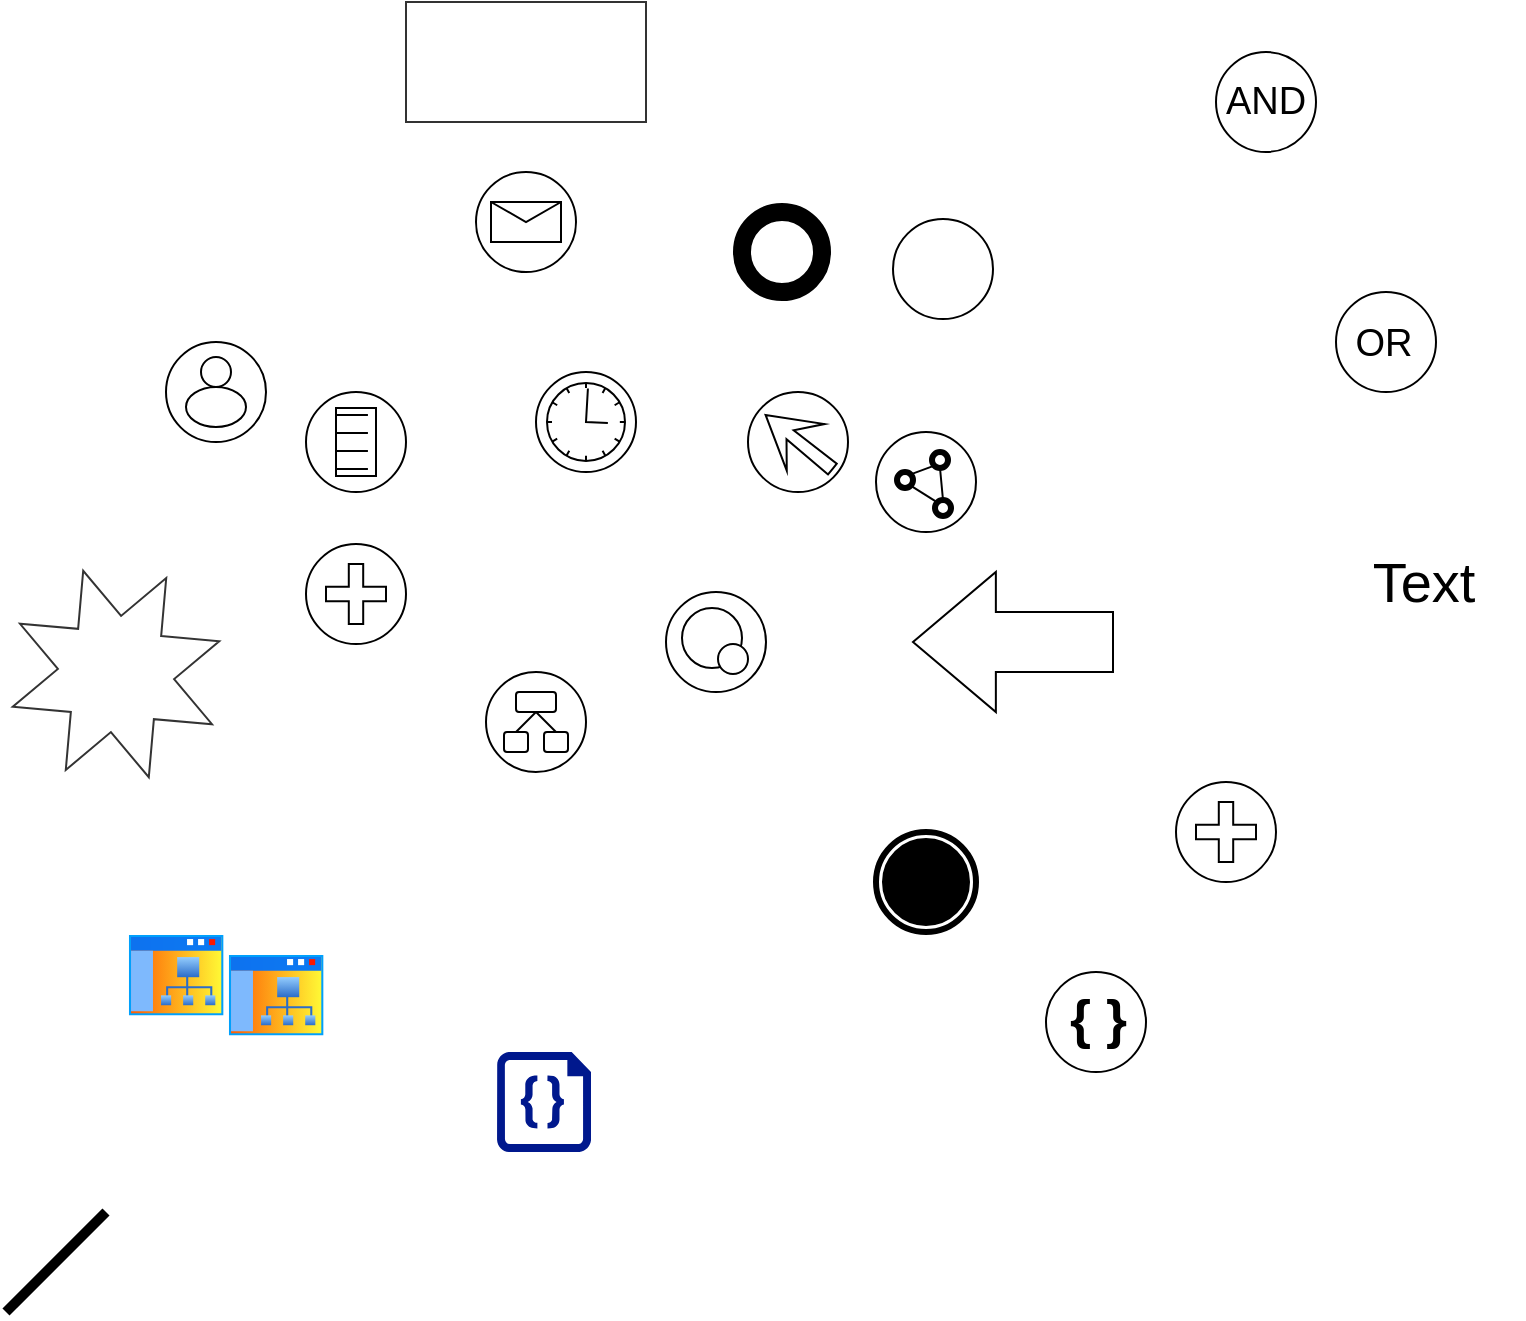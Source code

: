 <mxfile version="11.1.4" type="device"><diagram id="MKchFm_gCQzpG7gEIsij" name="Page-1"><mxGraphModel dx="1106" dy="777" grid="1" gridSize="10" guides="1" tooltips="1" connect="1" arrows="1" fold="1" page="1" pageScale="1" pageWidth="2339" pageHeight="3300" math="0" shadow="0"><root><mxCell id="0"/><mxCell id="1" parent="0"/><mxCell id="wFlsKhFSELCTzYwG2YkQ-5" value="" style="shape=mxgraph.bpmn.shape;html=1;verticalLabelPosition=bottom;labelBackgroundColor=#ffffff;verticalAlign=top;align=center;perimeter=ellipsePerimeter;outlineConnect=0;outline=standard;symbol=general;" parent="1" vertex="1"><mxGeometry x="553.5" y="153.5" width="50" height="50" as="geometry"/></mxCell><mxCell id="wFlsKhFSELCTzYwG2YkQ-6" value="" style="shape=mxgraph.bpmn.shape;html=1;verticalLabelPosition=bottom;labelBackgroundColor=#ffffff;verticalAlign=top;align=center;perimeter=ellipsePerimeter;outlineConnect=0;outline=end;symbol=general;strokeWidth=3;" parent="1" vertex="1"><mxGeometry x="478" y="150" width="40" height="40" as="geometry"/></mxCell><mxCell id="wFlsKhFSELCTzYwG2YkQ-7" value="" style="shape=mxgraph.bpmn.shape;html=1;verticalLabelPosition=bottom;labelBackgroundColor=#ffffff;verticalAlign=top;align=center;perimeter=ellipsePerimeter;outlineConnect=0;outline=standard;symbol=message;" parent="1" vertex="1"><mxGeometry x="345" y="130" width="50" height="50" as="geometry"/></mxCell><mxCell id="wFlsKhFSELCTzYwG2YkQ-8" value="" style="shape=mxgraph.bpmn.shape;html=1;verticalLabelPosition=bottom;labelBackgroundColor=#ffffff;verticalAlign=top;align=center;perimeter=ellipsePerimeter;outlineConnect=0;outline=standard;symbol=timer;" parent="1" vertex="1"><mxGeometry x="375" y="230" width="50" height="50" as="geometry"/></mxCell><mxCell id="wFlsKhFSELCTzYwG2YkQ-9" value="" style="shape=mxgraph.bpmn.shape;html=1;verticalLabelPosition=bottom;labelBackgroundColor=#ffffff;verticalAlign=top;align=center;perimeter=ellipsePerimeter;outlineConnect=0;outline=standard;symbol=conditional;" parent="1" vertex="1"><mxGeometry x="260" y="240" width="50" height="50" as="geometry"/></mxCell><mxCell id="wFlsKhFSELCTzYwG2YkQ-10" value="" style="shape=mxgraph.bpmn.shape;html=1;verticalLabelPosition=bottom;labelBackgroundColor=#ffffff;verticalAlign=top;align=center;perimeter=ellipsePerimeter;outlineConnect=0;outline=standard;symbol=parallelMultiple;" parent="1" vertex="1"><mxGeometry x="260" y="316" width="50" height="50" as="geometry"/></mxCell><mxCell id="wFlsKhFSELCTzYwG2YkQ-11" value="" style="shape=mxgraph.bpmn.shape;html=1;verticalLabelPosition=bottom;labelBackgroundColor=#ffffff;verticalAlign=top;align=center;perimeter=ellipsePerimeter;outlineConnect=0;outline=end;symbol=terminate;" parent="1" vertex="1"><mxGeometry x="545" y="460" width="50" height="50" as="geometry"/></mxCell><mxCell id="wFlsKhFSELCTzYwG2YkQ-12" value="" style="shape=mxgraph.bpmn.shape;html=1;verticalLabelPosition=bottom;labelBackgroundColor=#ffffff;verticalAlign=top;align=center;perimeter=ellipsePerimeter;outlineConnect=0;outline=standard;symbol=general;" parent="1" vertex="1"><mxGeometry x="715" y="70" width="50" height="50" as="geometry"/></mxCell><mxCell id="wFlsKhFSELCTzYwG2YkQ-14" value="AND" style="text;html=1;strokeColor=none;fillColor=none;align=center;verticalAlign=middle;whiteSpace=wrap;rounded=0;fontSize=19;" parent="1" vertex="1"><mxGeometry x="720" y="85" width="40" height="20" as="geometry"/></mxCell><mxCell id="wFlsKhFSELCTzYwG2YkQ-15" value="" style="shape=mxgraph.bpmn.shape;html=1;verticalLabelPosition=bottom;labelBackgroundColor=#ffffff;verticalAlign=top;align=center;perimeter=ellipsePerimeter;outlineConnect=0;outline=standard;symbol=general;" parent="1" vertex="1"><mxGeometry x="775" y="190" width="50" height="50" as="geometry"/></mxCell><mxCell id="wFlsKhFSELCTzYwG2YkQ-16" value="OR" style="text;html=1;strokeColor=none;fillColor=none;align=center;verticalAlign=middle;whiteSpace=wrap;rounded=0;fontSize=19;" parent="1" vertex="1"><mxGeometry x="779" y="206" width="40" height="20" as="geometry"/></mxCell><mxCell id="wFlsKhFSELCTzYwG2YkQ-17" value="" style="shape=mxgraph.bpmn.shape;html=1;verticalLabelPosition=bottom;labelBackgroundColor=#ffffff;verticalAlign=top;align=center;perimeter=ellipsePerimeter;outlineConnect=0;outline=standard;symbol=general;" parent="1" vertex="1"><mxGeometry x="350" y="380" width="50" height="50" as="geometry"/></mxCell><mxCell id="wFlsKhFSELCTzYwG2YkQ-28" value="" style="shape=mxgraph.bpmn.shape;html=1;verticalLabelPosition=bottom;labelBackgroundColor=#ffffff;verticalAlign=top;align=center;perimeter=ellipsePerimeter;outlineConnect=0;outline=standard;symbol=general;" parent="1" vertex="1"><mxGeometry x="440" y="340" width="50" height="50" as="geometry"/></mxCell><mxCell id="wFlsKhFSELCTzYwG2YkQ-29" value="" style="shape=mxgraph.bpmn.shape;html=1;verticalLabelPosition=bottom;labelBackgroundColor=#ffffff;verticalAlign=top;align=center;perimeter=ellipsePerimeter;outlineConnect=0;outline=standard;symbol=general;" parent="1" vertex="1"><mxGeometry x="448" y="348" width="30" height="30" as="geometry"/></mxCell><mxCell id="wFlsKhFSELCTzYwG2YkQ-30" value="" style="shape=mxgraph.bpmn.shape;html=1;verticalLabelPosition=bottom;labelBackgroundColor=#ffffff;verticalAlign=top;align=center;perimeter=ellipsePerimeter;outlineConnect=0;outline=standard;symbol=general;" parent="1" vertex="1"><mxGeometry x="466" y="366" width="15" height="15" as="geometry"/></mxCell><mxCell id="wFlsKhFSELCTzYwG2YkQ-31" value="" style="shape=mxgraph.bpmn.shape;html=1;verticalLabelPosition=bottom;labelBackgroundColor=#ffffff;verticalAlign=top;align=center;perimeter=ellipsePerimeter;outlineConnect=0;outline=standard;symbol=general;" parent="1" vertex="1"><mxGeometry x="190" y="215" width="50" height="50" as="geometry"/></mxCell><mxCell id="wFlsKhFSELCTzYwG2YkQ-32" value="" style="shape=mxgraph.bpmn.shape;html=1;verticalLabelPosition=bottom;labelBackgroundColor=#ffffff;verticalAlign=top;align=center;perimeter=ellipsePerimeter;outlineConnect=0;outline=standard;symbol=general;" parent="1" vertex="1"><mxGeometry x="207.5" y="222.5" width="15" height="15" as="geometry"/></mxCell><mxCell id="wFlsKhFSELCTzYwG2YkQ-33" value="" style="shape=mxgraph.bpmn.shape;html=1;verticalLabelPosition=bottom;labelBackgroundColor=#ffffff;verticalAlign=top;align=center;perimeter=ellipsePerimeter;outlineConnect=0;outline=standard;symbol=general;" parent="1" vertex="1"><mxGeometry x="200" y="237.5" width="30" height="20" as="geometry"/></mxCell><mxCell id="wFlsKhFSELCTzYwG2YkQ-34" value="" style="aspect=fixed;perimeter=ellipsePerimeter;html=1;align=center;shadow=0;dashed=0;spacingTop=3;image;image=img/lib/active_directory/sub_site.svg;fontSize=19;" parent="1" vertex="1"><mxGeometry x="220" y="520" width="50" height="43" as="geometry"/></mxCell><mxCell id="wFlsKhFSELCTzYwG2YkQ-35" value="" style="aspect=fixed;perimeter=ellipsePerimeter;html=1;align=center;shadow=0;dashed=0;spacingTop=3;image;image=img/lib/active_directory/sub_site.svg;fontSize=19;" parent="1" vertex="1"><mxGeometry x="170" y="510" width="50" height="43" as="geometry"/></mxCell><mxCell id="wFlsKhFSELCTzYwG2YkQ-36" value="" style="rounded=1;whiteSpace=wrap;html=1;fontSize=19;" parent="1" vertex="1"><mxGeometry x="365" y="390" width="20" height="10" as="geometry"/></mxCell><mxCell id="wFlsKhFSELCTzYwG2YkQ-37" value="" style="rounded=1;whiteSpace=wrap;html=1;fontSize=19;" parent="1" vertex="1"><mxGeometry x="359" y="410" width="12" height="10" as="geometry"/></mxCell><mxCell id="wFlsKhFSELCTzYwG2YkQ-38" value="" style="rounded=1;whiteSpace=wrap;html=1;fontSize=19;" parent="1" vertex="1"><mxGeometry x="379" y="410" width="12" height="10" as="geometry"/></mxCell><mxCell id="wFlsKhFSELCTzYwG2YkQ-47" value="" style="endArrow=none;html=1;fontSize=19;entryX=0.5;entryY=1;entryDx=0;entryDy=0;exitX=0.5;exitY=0;exitDx=0;exitDy=0;" parent="1" source="wFlsKhFSELCTzYwG2YkQ-37" target="wFlsKhFSELCTzYwG2YkQ-36" edge="1"><mxGeometry width="50" height="50" relative="1" as="geometry"><mxPoint x="370" y="460" as="sourcePoint"/><mxPoint x="420" y="410" as="targetPoint"/><Array as="points"><mxPoint x="365" y="410"/></Array></mxGeometry></mxCell><mxCell id="wFlsKhFSELCTzYwG2YkQ-48" value="" style="endArrow=none;html=1;fontSize=19;exitX=0.5;exitY=0;exitDx=0;exitDy=0;" parent="1" source="wFlsKhFSELCTzYwG2YkQ-38" edge="1"><mxGeometry width="50" height="50" relative="1" as="geometry"><mxPoint x="375" y="420" as="sourcePoint"/><mxPoint x="375" y="400" as="targetPoint"/><Array as="points"/></mxGeometry></mxCell><mxCell id="wFlsKhFSELCTzYwG2YkQ-49" value="" style="shape=mxgraph.bpmn.shape;html=1;verticalLabelPosition=bottom;labelBackgroundColor=#ffffff;verticalAlign=top;align=center;perimeter=ellipsePerimeter;outlineConnect=0;outline=standard;symbol=general;" parent="1" vertex="1"><mxGeometry x="481" y="240" width="50" height="50" as="geometry"/></mxCell><mxCell id="wFlsKhFSELCTzYwG2YkQ-50" value="" style="shape=mxgraph.bpmn.shape;html=1;verticalLabelPosition=bottom;labelBackgroundColor=#ffffff;verticalAlign=top;align=center;perimeter=ellipsePerimeter;outlineConnect=0;outline=standard;symbol=general;" parent="1" vertex="1"><mxGeometry x="545" y="260" width="50" height="50" as="geometry"/></mxCell><mxCell id="wFlsKhFSELCTzYwG2YkQ-51" value="" style="shape=mxgraph.bpmn.shape;html=1;verticalLabelPosition=bottom;labelBackgroundColor=#ffffff;verticalAlign=top;align=center;perimeter=ellipsePerimeter;outlineConnect=0;outline=end;symbol=general;strokeWidth=1;" parent="1" vertex="1"><mxGeometry x="573" y="270" width="8" height="8" as="geometry"/></mxCell><mxCell id="wFlsKhFSELCTzYwG2YkQ-52" value="" style="shape=mxgraph.bpmn.shape;html=1;verticalLabelPosition=bottom;labelBackgroundColor=#ffffff;verticalAlign=top;align=center;perimeter=ellipsePerimeter;outlineConnect=0;outline=end;symbol=general;strokeWidth=1;" parent="1" vertex="1"><mxGeometry x="555.5" y="280" width="8" height="8" as="geometry"/></mxCell><mxCell id="wFlsKhFSELCTzYwG2YkQ-53" value="" style="shape=mxgraph.bpmn.shape;html=1;verticalLabelPosition=bottom;labelBackgroundColor=#ffffff;verticalAlign=top;align=center;perimeter=ellipsePerimeter;outlineConnect=0;outline=end;symbol=general;strokeWidth=1;" parent="1" vertex="1"><mxGeometry x="574.5" y="294" width="8" height="8" as="geometry"/></mxCell><mxCell id="wFlsKhFSELCTzYwG2YkQ-55" value="" style="endArrow=none;html=1;fontSize=19;entryX=0.5;entryY=1;entryDx=0;entryDy=0;exitX=0.5;exitY=0;exitDx=0;exitDy=0;" parent="1" source="wFlsKhFSELCTzYwG2YkQ-53" target="wFlsKhFSELCTzYwG2YkQ-51" edge="1"><mxGeometry width="50" height="50" relative="1" as="geometry"><mxPoint x="577" y="290" as="sourcePoint"/><mxPoint x="628.5" y="298" as="targetPoint"/></mxGeometry></mxCell><mxCell id="wFlsKhFSELCTzYwG2YkQ-56" value="" style="endArrow=none;html=1;fontSize=19;entryX=0.855;entryY=0.855;entryDx=0;entryDy=0;entryPerimeter=0;exitX=0.145;exitY=0.145;exitDx=0;exitDy=0;exitPerimeter=0;" parent="1" source="wFlsKhFSELCTzYwG2YkQ-53" target="wFlsKhFSELCTzYwG2YkQ-52" edge="1"><mxGeometry width="50" height="50" relative="1" as="geometry"><mxPoint x="580" y="300" as="sourcePoint"/><mxPoint x="587" y="288" as="targetPoint"/></mxGeometry></mxCell><mxCell id="wFlsKhFSELCTzYwG2YkQ-57" value="" style="endArrow=none;html=1;fontSize=19;entryX=0.145;entryY=0.855;entryDx=0;entryDy=0;exitX=0.855;exitY=0.145;exitDx=0;exitDy=0;exitPerimeter=0;entryPerimeter=0;" parent="1" source="wFlsKhFSELCTzYwG2YkQ-52" target="wFlsKhFSELCTzYwG2YkQ-51" edge="1"><mxGeometry width="50" height="50" relative="1" as="geometry"><mxPoint x="598.5" y="314" as="sourcePoint"/><mxPoint x="597" y="298" as="targetPoint"/></mxGeometry></mxCell><mxCell id="wFlsKhFSELCTzYwG2YkQ-60" value="" style="html=1;shadow=0;dashed=0;align=center;verticalAlign=middle;shape=mxgraph.arrows2.arrow;dy=0.57;dx=41.43;flipH=1;notch=0;strokeWidth=1;fontSize=19;" parent="1" vertex="1"><mxGeometry x="563.5" y="330" width="100" height="70" as="geometry"/></mxCell><mxCell id="wFlsKhFSELCTzYwG2YkQ-61" value="" style="html=1;shadow=0;dashed=0;align=center;verticalAlign=middle;shape=mxgraph.arrows2.stylisedArrow;dy=0.81;dx=15.77;notch=0;feather=0.77;strokeWidth=1;fontSize=19;rotation=-141;" parent="1" vertex="1"><mxGeometry x="485" y="250" width="43" height="30" as="geometry"/></mxCell><mxCell id="FpRbj6U2jyHxAdm39Giw-1" value="" style="verticalLabelPosition=bottom;verticalAlign=top;html=1;shape=mxgraph.basic.rect;fillColor=none;fillColor2=none;strokeColor=#333333;strokeWidth=1;size=20;indent=5;" parent="1" vertex="1"><mxGeometry x="310" y="45" width="120" height="60" as="geometry"/></mxCell><mxCell id="FpRbj6U2jyHxAdm39Giw-2" value="" style="verticalLabelPosition=bottom;verticalAlign=top;html=1;shape=mxgraph.basic.8_point_star;strokeColor=#333333;fillColor=none;rotation=95;" parent="1" vertex="1"><mxGeometry x="115" y="331" width="100" height="100" as="geometry"/></mxCell><mxCell id="XHwcnatwrg4kesOlr2tK-1" value="" style="pointerEvents=1;shadow=0;dashed=0;html=1;strokeColor=none;labelPosition=center;verticalLabelPosition=bottom;verticalAlign=top;align=center;shape=mxgraph.azure.code_file;fillColor=#00188D;" parent="1" vertex="1"><mxGeometry x="355.5" y="570" width="47" height="50" as="geometry"/></mxCell><mxCell id="XHwcnatwrg4kesOlr2tK-2" value="" style="shape=mxgraph.bpmn.shape;html=1;verticalLabelPosition=bottom;labelBackgroundColor=#ffffff;verticalAlign=top;align=center;perimeter=ellipsePerimeter;outlineConnect=0;outline=standard;symbol=parallelMultiple;" parent="1" vertex="1"><mxGeometry x="695" y="435" width="50" height="50" as="geometry"/></mxCell><mxCell id="XHwcnatwrg4kesOlr2tK-3" value="" style="shape=mxgraph.bpmn.shape;html=1;verticalLabelPosition=bottom;labelBackgroundColor=#ffffff;verticalAlign=top;align=center;perimeter=ellipsePerimeter;outlineConnect=0;outline=standard;symbol=general;" parent="1" vertex="1"><mxGeometry x="630" y="530" width="50" height="50" as="geometry"/></mxCell><mxCell id="XHwcnatwrg4kesOlr2tK-4" value="&lt;font style=&quot;font-size: 27px&quot;&gt;&lt;b&gt;{ }&lt;/b&gt;&lt;/font&gt;" style="text;html=1;resizable=0;points=[];autosize=1;align=left;verticalAlign=top;spacingTop=-4;" parent="1" vertex="1"><mxGeometry x="640" y="535" width="40" height="20" as="geometry"/></mxCell><mxCell id="d6dchXDR6YoKT2j-TZnI-1" value="Text" style="text;html=1;strokeColor=none;fillColor=none;align=center;verticalAlign=middle;whiteSpace=wrap;rounded=0;fontSize=28;" vertex="1" parent="1"><mxGeometry x="769" y="310" width="100" height="50" as="geometry"/></mxCell><mxCell id="d6dchXDR6YoKT2j-TZnI-2" value="" style="endArrow=none;html=1;fontSize=28;strokeWidth=5;" edge="1" parent="1"><mxGeometry width="50" height="50" relative="1" as="geometry"><mxPoint x="110" y="700" as="sourcePoint"/><mxPoint x="160" y="650" as="targetPoint"/></mxGeometry></mxCell></root></mxGraphModel></diagram></mxfile>